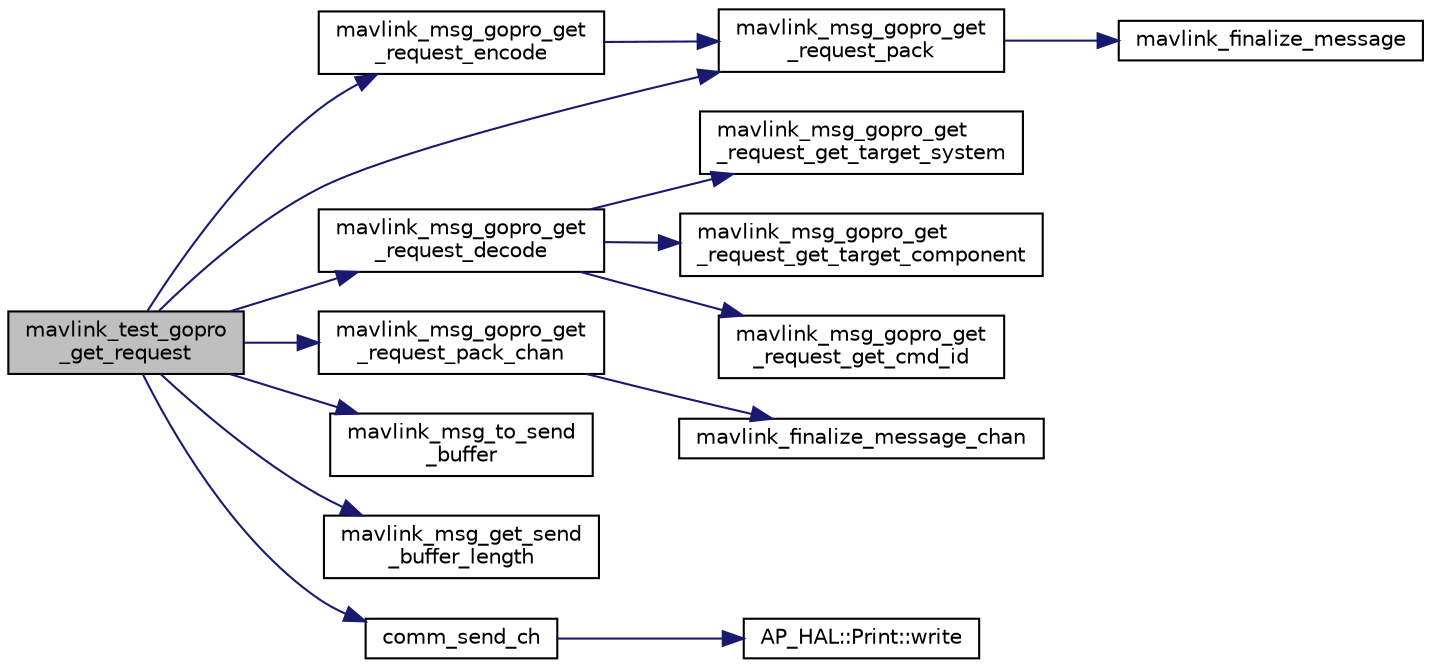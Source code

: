 digraph "mavlink_test_gopro_get_request"
{
 // INTERACTIVE_SVG=YES
  edge [fontname="Helvetica",fontsize="10",labelfontname="Helvetica",labelfontsize="10"];
  node [fontname="Helvetica",fontsize="10",shape=record];
  rankdir="LR";
  Node1 [label="mavlink_test_gopro\l_get_request",height=0.2,width=0.4,color="black", fillcolor="grey75", style="filled" fontcolor="black"];
  Node1 -> Node2 [color="midnightblue",fontsize="10",style="solid",fontname="Helvetica"];
  Node2 [label="mavlink_msg_gopro_get\l_request_encode",height=0.2,width=0.4,color="black", fillcolor="white", style="filled",URL="$mavlink__msg__gopro__get__request_8h.html#aed28d5027c55d9dca4b76b4f5c8061b6",tooltip="Encode a gopro_get_request struct. "];
  Node2 -> Node3 [color="midnightblue",fontsize="10",style="solid",fontname="Helvetica"];
  Node3 [label="mavlink_msg_gopro_get\l_request_pack",height=0.2,width=0.4,color="black", fillcolor="white", style="filled",URL="$mavlink__msg__gopro__get__request_8h.html#a0f5d8a0cf2f2a11551f7509ade48ecd7",tooltip="Pack a gopro_get_request message. "];
  Node3 -> Node4 [color="midnightblue",fontsize="10",style="solid",fontname="Helvetica"];
  Node4 [label="mavlink_finalize_message",height=0.2,width=0.4,color="black", fillcolor="white", style="filled",URL="$v0_89_2mavlink__helpers_8h.html#af3bea083c5ec83f5b6570b2bd4a817d0",tooltip="Finalize a MAVLink message with MAVLINK_COMM_0 as default channel. "];
  Node1 -> Node5 [color="midnightblue",fontsize="10",style="solid",fontname="Helvetica"];
  Node5 [label="mavlink_msg_gopro_get\l_request_decode",height=0.2,width=0.4,color="black", fillcolor="white", style="filled",URL="$mavlink__msg__gopro__get__request_8h.html#a8f7ffe829f53981a19b5b4e96a5aaa59",tooltip="Decode a gopro_get_request message into a struct. "];
  Node5 -> Node6 [color="midnightblue",fontsize="10",style="solid",fontname="Helvetica"];
  Node6 [label="mavlink_msg_gopro_get\l_request_get_target_system",height=0.2,width=0.4,color="black", fillcolor="white", style="filled",URL="$mavlink__msg__gopro__get__request_8h.html#ac45010322ab5e76f0b2356b41c980e89",tooltip="Send a gopro_get_request message. "];
  Node5 -> Node7 [color="midnightblue",fontsize="10",style="solid",fontname="Helvetica"];
  Node7 [label="mavlink_msg_gopro_get\l_request_get_target_component",height=0.2,width=0.4,color="black", fillcolor="white", style="filled",URL="$mavlink__msg__gopro__get__request_8h.html#ac998b477e43060dd67f8e953dba55025",tooltip="Get field target_component from gopro_get_request message. "];
  Node5 -> Node8 [color="midnightblue",fontsize="10",style="solid",fontname="Helvetica"];
  Node8 [label="mavlink_msg_gopro_get\l_request_get_cmd_id",height=0.2,width=0.4,color="black", fillcolor="white", style="filled",URL="$mavlink__msg__gopro__get__request_8h.html#ad49e924941645ad4b09732a32e18dc8f",tooltip="Get field cmd_id from gopro_get_request message. "];
  Node1 -> Node3 [color="midnightblue",fontsize="10",style="solid",fontname="Helvetica"];
  Node1 -> Node9 [color="midnightblue",fontsize="10",style="solid",fontname="Helvetica"];
  Node9 [label="mavlink_msg_gopro_get\l_request_pack_chan",height=0.2,width=0.4,color="black", fillcolor="white", style="filled",URL="$mavlink__msg__gopro__get__request_8h.html#a51e25bdf8e893ea6920a456065ecaaf5",tooltip="Pack a gopro_get_request message on a channel. "];
  Node9 -> Node10 [color="midnightblue",fontsize="10",style="solid",fontname="Helvetica"];
  Node10 [label="mavlink_finalize_message_chan",height=0.2,width=0.4,color="black", fillcolor="white", style="filled",URL="$v0_89_2mavlink__helpers_8h.html#aa66131138fc02101dcc73b4b556ab422",tooltip="Finalize a MAVLink message with channel assignment. "];
  Node1 -> Node11 [color="midnightblue",fontsize="10",style="solid",fontname="Helvetica"];
  Node11 [label="mavlink_msg_to_send\l_buffer",height=0.2,width=0.4,color="black", fillcolor="white", style="filled",URL="$v0_89_2mavlink__helpers_8h.html#afea0a9befa84822fd62c2899ea0d849e",tooltip="Pack a message to send it over a serial byte stream. "];
  Node1 -> Node12 [color="midnightblue",fontsize="10",style="solid",fontname="Helvetica"];
  Node12 [label="mavlink_msg_get_send\l_buffer_length",height=0.2,width=0.4,color="black", fillcolor="white", style="filled",URL="$v0_89_2protocol_8h.html#aa86c08f27aabb7a2e12a67f189f590c8",tooltip="Get the required buffer size for this message. "];
  Node1 -> Node13 [color="midnightblue",fontsize="10",style="solid",fontname="Helvetica"];
  Node13 [label="comm_send_ch",height=0.2,width=0.4,color="black", fillcolor="white", style="filled",URL="$GCS__MAVLink_8h.html#ab753873a1ee10adedd0ce246311468f8"];
  Node13 -> Node14 [color="midnightblue",fontsize="10",style="solid",fontname="Helvetica"];
  Node14 [label="AP_HAL::Print::write",height=0.2,width=0.4,color="black", fillcolor="white", style="filled",URL="$classAP__HAL_1_1Print.html#acc65391952a43334f8f5c9bef341f501"];
}
